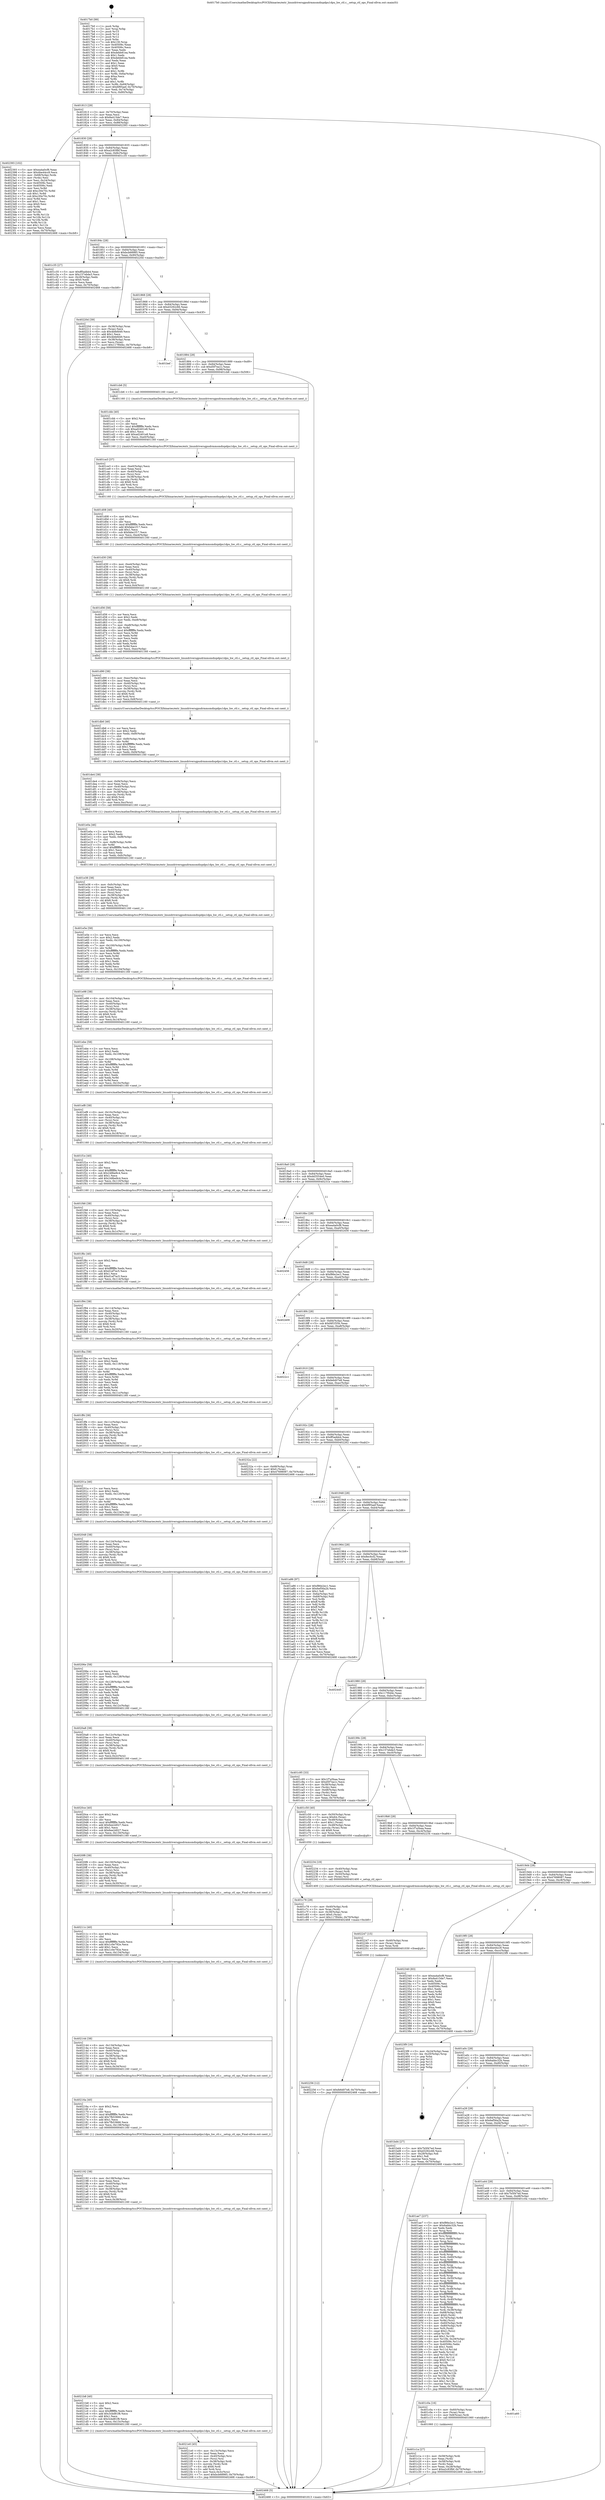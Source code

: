 digraph "0x4017b0" {
  label = "0x4017b0 (/mnt/c/Users/mathe/Desktop/tcc/POCII/binaries/extr_linuxdriversgpudrmmsmdispdpu1dpu_hw_ctl.c__setup_ctl_ops_Final-ollvm.out::main(0))"
  labelloc = "t"
  node[shape=record]

  Entry [label="",width=0.3,height=0.3,shape=circle,fillcolor=black,style=filled]
  "0x401813" [label="{
     0x401813 [29]\l
     | [instrs]\l
     &nbsp;&nbsp;0x401813 \<+3\>: mov -0x70(%rbp),%eax\l
     &nbsp;&nbsp;0x401816 \<+2\>: mov %eax,%ecx\l
     &nbsp;&nbsp;0x401818 \<+6\>: sub $0x8a415de7,%ecx\l
     &nbsp;&nbsp;0x40181e \<+6\>: mov %eax,-0x84(%rbp)\l
     &nbsp;&nbsp;0x401824 \<+6\>: mov %ecx,-0x88(%rbp)\l
     &nbsp;&nbsp;0x40182a \<+6\>: je 0000000000402393 \<main+0xbe3\>\l
  }"]
  "0x402393" [label="{
     0x402393 [102]\l
     | [instrs]\l
     &nbsp;&nbsp;0x402393 \<+5\>: mov $0xea4a0cf8,%eax\l
     &nbsp;&nbsp;0x402398 \<+5\>: mov $0x4be44cc9,%ecx\l
     &nbsp;&nbsp;0x40239d \<+4\>: mov -0x68(%rbp),%rdx\l
     &nbsp;&nbsp;0x4023a1 \<+2\>: mov (%rdx),%esi\l
     &nbsp;&nbsp;0x4023a3 \<+3\>: mov %esi,-0x24(%rbp)\l
     &nbsp;&nbsp;0x4023a6 \<+7\>: mov 0x40509c,%esi\l
     &nbsp;&nbsp;0x4023ad \<+7\>: mov 0x40506c,%edi\l
     &nbsp;&nbsp;0x4023b4 \<+3\>: mov %esi,%r8d\l
     &nbsp;&nbsp;0x4023b7 \<+7\>: add $0xc30e70c,%r8d\l
     &nbsp;&nbsp;0x4023be \<+4\>: sub $0x1,%r8d\l
     &nbsp;&nbsp;0x4023c2 \<+7\>: sub $0xc30e70c,%r8d\l
     &nbsp;&nbsp;0x4023c9 \<+4\>: imul %r8d,%esi\l
     &nbsp;&nbsp;0x4023cd \<+3\>: and $0x1,%esi\l
     &nbsp;&nbsp;0x4023d0 \<+3\>: cmp $0x0,%esi\l
     &nbsp;&nbsp;0x4023d3 \<+4\>: sete %r9b\l
     &nbsp;&nbsp;0x4023d7 \<+3\>: cmp $0xa,%edi\l
     &nbsp;&nbsp;0x4023da \<+4\>: setl %r10b\l
     &nbsp;&nbsp;0x4023de \<+3\>: mov %r9b,%r11b\l
     &nbsp;&nbsp;0x4023e1 \<+3\>: and %r10b,%r11b\l
     &nbsp;&nbsp;0x4023e4 \<+3\>: xor %r10b,%r9b\l
     &nbsp;&nbsp;0x4023e7 \<+3\>: or %r9b,%r11b\l
     &nbsp;&nbsp;0x4023ea \<+4\>: test $0x1,%r11b\l
     &nbsp;&nbsp;0x4023ee \<+3\>: cmovne %ecx,%eax\l
     &nbsp;&nbsp;0x4023f1 \<+3\>: mov %eax,-0x70(%rbp)\l
     &nbsp;&nbsp;0x4023f4 \<+5\>: jmp 0000000000402468 \<main+0xcb8\>\l
  }"]
  "0x401830" [label="{
     0x401830 [28]\l
     | [instrs]\l
     &nbsp;&nbsp;0x401830 \<+5\>: jmp 0000000000401835 \<main+0x85\>\l
     &nbsp;&nbsp;0x401835 \<+6\>: mov -0x84(%rbp),%eax\l
     &nbsp;&nbsp;0x40183b \<+5\>: sub $0xa2c83fbf,%eax\l
     &nbsp;&nbsp;0x401840 \<+6\>: mov %eax,-0x8c(%rbp)\l
     &nbsp;&nbsp;0x401846 \<+6\>: je 0000000000401c35 \<main+0x485\>\l
  }"]
  Exit [label="",width=0.3,height=0.3,shape=circle,fillcolor=black,style=filled,peripheries=2]
  "0x401c35" [label="{
     0x401c35 [27]\l
     | [instrs]\l
     &nbsp;&nbsp;0x401c35 \<+5\>: mov $0xff5adbb4,%eax\l
     &nbsp;&nbsp;0x401c3a \<+5\>: mov $0x157ebde3,%ecx\l
     &nbsp;&nbsp;0x401c3f \<+3\>: mov -0x28(%rbp),%edx\l
     &nbsp;&nbsp;0x401c42 \<+3\>: cmp $0x0,%edx\l
     &nbsp;&nbsp;0x401c45 \<+3\>: cmove %ecx,%eax\l
     &nbsp;&nbsp;0x401c48 \<+3\>: mov %eax,-0x70(%rbp)\l
     &nbsp;&nbsp;0x401c4b \<+5\>: jmp 0000000000402468 \<main+0xcb8\>\l
  }"]
  "0x40184c" [label="{
     0x40184c [28]\l
     | [instrs]\l
     &nbsp;&nbsp;0x40184c \<+5\>: jmp 0000000000401851 \<main+0xa1\>\l
     &nbsp;&nbsp;0x401851 \<+6\>: mov -0x84(%rbp),%eax\l
     &nbsp;&nbsp;0x401857 \<+5\>: sub $0xbcb68985,%eax\l
     &nbsp;&nbsp;0x40185c \<+6\>: mov %eax,-0x90(%rbp)\l
     &nbsp;&nbsp;0x401862 \<+6\>: je 000000000040220d \<main+0xa5d\>\l
  }"]
  "0x402256" [label="{
     0x402256 [12]\l
     | [instrs]\l
     &nbsp;&nbsp;0x402256 \<+7\>: movl $0xfe6d07e8,-0x70(%rbp)\l
     &nbsp;&nbsp;0x40225d \<+5\>: jmp 0000000000402468 \<main+0xcb8\>\l
  }"]
  "0x40220d" [label="{
     0x40220d [39]\l
     | [instrs]\l
     &nbsp;&nbsp;0x40220d \<+4\>: mov -0x38(%rbp),%rax\l
     &nbsp;&nbsp;0x402211 \<+2\>: mov (%rax),%ecx\l
     &nbsp;&nbsp;0x402213 \<+6\>: sub $0x4bfefd49,%ecx\l
     &nbsp;&nbsp;0x402219 \<+3\>: add $0x1,%ecx\l
     &nbsp;&nbsp;0x40221c \<+6\>: add $0x4bfefd49,%ecx\l
     &nbsp;&nbsp;0x402222 \<+4\>: mov -0x38(%rbp),%rax\l
     &nbsp;&nbsp;0x402226 \<+2\>: mov %ecx,(%rax)\l
     &nbsp;&nbsp;0x402228 \<+7\>: movl $0x117f0d4c,-0x70(%rbp)\l
     &nbsp;&nbsp;0x40222f \<+5\>: jmp 0000000000402468 \<main+0xcb8\>\l
  }"]
  "0x401868" [label="{
     0x401868 [28]\l
     | [instrs]\l
     &nbsp;&nbsp;0x401868 \<+5\>: jmp 000000000040186d \<main+0xbd\>\l
     &nbsp;&nbsp;0x40186d \<+6\>: mov -0x84(%rbp),%eax\l
     &nbsp;&nbsp;0x401873 \<+5\>: sub $0xd3292c66,%eax\l
     &nbsp;&nbsp;0x401878 \<+6\>: mov %eax,-0x94(%rbp)\l
     &nbsp;&nbsp;0x40187e \<+6\>: je 0000000000401bef \<main+0x43f\>\l
  }"]
  "0x402247" [label="{
     0x402247 [15]\l
     | [instrs]\l
     &nbsp;&nbsp;0x402247 \<+4\>: mov -0x40(%rbp),%rax\l
     &nbsp;&nbsp;0x40224b \<+3\>: mov (%rax),%rax\l
     &nbsp;&nbsp;0x40224e \<+3\>: mov %rax,%rdi\l
     &nbsp;&nbsp;0x402251 \<+5\>: call 0000000000401030 \<free@plt\>\l
     | [calls]\l
     &nbsp;&nbsp;0x401030 \{1\} (unknown)\l
  }"]
  "0x401bef" [label="{
     0x401bef\l
  }", style=dashed]
  "0x401884" [label="{
     0x401884 [28]\l
     | [instrs]\l
     &nbsp;&nbsp;0x401884 \<+5\>: jmp 0000000000401889 \<main+0xd9\>\l
     &nbsp;&nbsp;0x401889 \<+6\>: mov -0x84(%rbp),%eax\l
     &nbsp;&nbsp;0x40188f \<+5\>: sub $0xd5f7ea1c,%eax\l
     &nbsp;&nbsp;0x401894 \<+6\>: mov %eax,-0x98(%rbp)\l
     &nbsp;&nbsp;0x40189a \<+6\>: je 0000000000401cb6 \<main+0x506\>\l
  }"]
  "0x4021e0" [label="{
     0x4021e0 [45]\l
     | [instrs]\l
     &nbsp;&nbsp;0x4021e0 \<+6\>: mov -0x13c(%rbp),%ecx\l
     &nbsp;&nbsp;0x4021e6 \<+3\>: imul %eax,%ecx\l
     &nbsp;&nbsp;0x4021e9 \<+4\>: mov -0x40(%rbp),%rsi\l
     &nbsp;&nbsp;0x4021ed \<+3\>: mov (%rsi),%rsi\l
     &nbsp;&nbsp;0x4021f0 \<+4\>: mov -0x38(%rbp),%rdi\l
     &nbsp;&nbsp;0x4021f4 \<+3\>: movslq (%rdi),%rdi\l
     &nbsp;&nbsp;0x4021f7 \<+4\>: shl $0x6,%rdi\l
     &nbsp;&nbsp;0x4021fb \<+3\>: add %rdi,%rsi\l
     &nbsp;&nbsp;0x4021fe \<+3\>: mov %ecx,0x3c(%rsi)\l
     &nbsp;&nbsp;0x402201 \<+7\>: movl $0xbcb68985,-0x70(%rbp)\l
     &nbsp;&nbsp;0x402208 \<+5\>: jmp 0000000000402468 \<main+0xcb8\>\l
  }"]
  "0x401cb6" [label="{
     0x401cb6 [5]\l
     | [instrs]\l
     &nbsp;&nbsp;0x401cb6 \<+5\>: call 0000000000401160 \<next_i\>\l
     | [calls]\l
     &nbsp;&nbsp;0x401160 \{1\} (/mnt/c/Users/mathe/Desktop/tcc/POCII/binaries/extr_linuxdriversgpudrmmsmdispdpu1dpu_hw_ctl.c__setup_ctl_ops_Final-ollvm.out::next_i)\l
  }"]
  "0x4018a0" [label="{
     0x4018a0 [28]\l
     | [instrs]\l
     &nbsp;&nbsp;0x4018a0 \<+5\>: jmp 00000000004018a5 \<main+0xf5\>\l
     &nbsp;&nbsp;0x4018a5 \<+6\>: mov -0x84(%rbp),%eax\l
     &nbsp;&nbsp;0x4018ab \<+5\>: sub $0xdd3554e0,%eax\l
     &nbsp;&nbsp;0x4018b0 \<+6\>: mov %eax,-0x9c(%rbp)\l
     &nbsp;&nbsp;0x4018b6 \<+6\>: je 000000000040231e \<main+0xb6e\>\l
  }"]
  "0x4021b8" [label="{
     0x4021b8 [40]\l
     | [instrs]\l
     &nbsp;&nbsp;0x4021b8 \<+5\>: mov $0x2,%ecx\l
     &nbsp;&nbsp;0x4021bd \<+1\>: cltd\l
     &nbsp;&nbsp;0x4021be \<+2\>: idiv %ecx\l
     &nbsp;&nbsp;0x4021c0 \<+6\>: imul $0xfffffffe,%edx,%ecx\l
     &nbsp;&nbsp;0x4021c6 \<+6\>: add $0x3cbd81f8,%ecx\l
     &nbsp;&nbsp;0x4021cc \<+3\>: add $0x1,%ecx\l
     &nbsp;&nbsp;0x4021cf \<+6\>: sub $0x3cbd81f8,%ecx\l
     &nbsp;&nbsp;0x4021d5 \<+6\>: mov %ecx,-0x13c(%rbp)\l
     &nbsp;&nbsp;0x4021db \<+5\>: call 0000000000401160 \<next_i\>\l
     | [calls]\l
     &nbsp;&nbsp;0x401160 \{1\} (/mnt/c/Users/mathe/Desktop/tcc/POCII/binaries/extr_linuxdriversgpudrmmsmdispdpu1dpu_hw_ctl.c__setup_ctl_ops_Final-ollvm.out::next_i)\l
  }"]
  "0x40231e" [label="{
     0x40231e\l
  }", style=dashed]
  "0x4018bc" [label="{
     0x4018bc [28]\l
     | [instrs]\l
     &nbsp;&nbsp;0x4018bc \<+5\>: jmp 00000000004018c1 \<main+0x111\>\l
     &nbsp;&nbsp;0x4018c1 \<+6\>: mov -0x84(%rbp),%eax\l
     &nbsp;&nbsp;0x4018c7 \<+5\>: sub $0xea4a0cf8,%eax\l
     &nbsp;&nbsp;0x4018cc \<+6\>: mov %eax,-0xa0(%rbp)\l
     &nbsp;&nbsp;0x4018d2 \<+6\>: je 0000000000402456 \<main+0xca6\>\l
  }"]
  "0x402192" [label="{
     0x402192 [38]\l
     | [instrs]\l
     &nbsp;&nbsp;0x402192 \<+6\>: mov -0x138(%rbp),%ecx\l
     &nbsp;&nbsp;0x402198 \<+3\>: imul %eax,%ecx\l
     &nbsp;&nbsp;0x40219b \<+4\>: mov -0x40(%rbp),%rsi\l
     &nbsp;&nbsp;0x40219f \<+3\>: mov (%rsi),%rsi\l
     &nbsp;&nbsp;0x4021a2 \<+4\>: mov -0x38(%rbp),%rdi\l
     &nbsp;&nbsp;0x4021a6 \<+3\>: movslq (%rdi),%rdi\l
     &nbsp;&nbsp;0x4021a9 \<+4\>: shl $0x6,%rdi\l
     &nbsp;&nbsp;0x4021ad \<+3\>: add %rdi,%rsi\l
     &nbsp;&nbsp;0x4021b0 \<+3\>: mov %ecx,0x38(%rsi)\l
     &nbsp;&nbsp;0x4021b3 \<+5\>: call 0000000000401160 \<next_i\>\l
     | [calls]\l
     &nbsp;&nbsp;0x401160 \{1\} (/mnt/c/Users/mathe/Desktop/tcc/POCII/binaries/extr_linuxdriversgpudrmmsmdispdpu1dpu_hw_ctl.c__setup_ctl_ops_Final-ollvm.out::next_i)\l
  }"]
  "0x402456" [label="{
     0x402456\l
  }", style=dashed]
  "0x4018d8" [label="{
     0x4018d8 [28]\l
     | [instrs]\l
     &nbsp;&nbsp;0x4018d8 \<+5\>: jmp 00000000004018dd \<main+0x12d\>\l
     &nbsp;&nbsp;0x4018dd \<+6\>: mov -0x84(%rbp),%eax\l
     &nbsp;&nbsp;0x4018e3 \<+5\>: sub $0xf86e2ec1,%eax\l
     &nbsp;&nbsp;0x4018e8 \<+6\>: mov %eax,-0xa4(%rbp)\l
     &nbsp;&nbsp;0x4018ee \<+6\>: je 0000000000402409 \<main+0xc59\>\l
  }"]
  "0x40216a" [label="{
     0x40216a [40]\l
     | [instrs]\l
     &nbsp;&nbsp;0x40216a \<+5\>: mov $0x2,%ecx\l
     &nbsp;&nbsp;0x40216f \<+1\>: cltd\l
     &nbsp;&nbsp;0x402170 \<+2\>: idiv %ecx\l
     &nbsp;&nbsp;0x402172 \<+6\>: imul $0xfffffffe,%edx,%ecx\l
     &nbsp;&nbsp;0x402178 \<+6\>: add $0x7fb53666,%ecx\l
     &nbsp;&nbsp;0x40217e \<+3\>: add $0x1,%ecx\l
     &nbsp;&nbsp;0x402181 \<+6\>: sub $0x7fb53666,%ecx\l
     &nbsp;&nbsp;0x402187 \<+6\>: mov %ecx,-0x138(%rbp)\l
     &nbsp;&nbsp;0x40218d \<+5\>: call 0000000000401160 \<next_i\>\l
     | [calls]\l
     &nbsp;&nbsp;0x401160 \{1\} (/mnt/c/Users/mathe/Desktop/tcc/POCII/binaries/extr_linuxdriversgpudrmmsmdispdpu1dpu_hw_ctl.c__setup_ctl_ops_Final-ollvm.out::next_i)\l
  }"]
  "0x402409" [label="{
     0x402409\l
  }", style=dashed]
  "0x4018f4" [label="{
     0x4018f4 [28]\l
     | [instrs]\l
     &nbsp;&nbsp;0x4018f4 \<+5\>: jmp 00000000004018f9 \<main+0x149\>\l
     &nbsp;&nbsp;0x4018f9 \<+6\>: mov -0x84(%rbp),%eax\l
     &nbsp;&nbsp;0x4018ff \<+5\>: sub $0xfdf1f35b,%eax\l
     &nbsp;&nbsp;0x401904 \<+6\>: mov %eax,-0xa8(%rbp)\l
     &nbsp;&nbsp;0x40190a \<+6\>: je 00000000004022c1 \<main+0xb11\>\l
  }"]
  "0x402144" [label="{
     0x402144 [38]\l
     | [instrs]\l
     &nbsp;&nbsp;0x402144 \<+6\>: mov -0x134(%rbp),%ecx\l
     &nbsp;&nbsp;0x40214a \<+3\>: imul %eax,%ecx\l
     &nbsp;&nbsp;0x40214d \<+4\>: mov -0x40(%rbp),%rsi\l
     &nbsp;&nbsp;0x402151 \<+3\>: mov (%rsi),%rsi\l
     &nbsp;&nbsp;0x402154 \<+4\>: mov -0x38(%rbp),%rdi\l
     &nbsp;&nbsp;0x402158 \<+3\>: movslq (%rdi),%rdi\l
     &nbsp;&nbsp;0x40215b \<+4\>: shl $0x6,%rdi\l
     &nbsp;&nbsp;0x40215f \<+3\>: add %rdi,%rsi\l
     &nbsp;&nbsp;0x402162 \<+3\>: mov %ecx,0x34(%rsi)\l
     &nbsp;&nbsp;0x402165 \<+5\>: call 0000000000401160 \<next_i\>\l
     | [calls]\l
     &nbsp;&nbsp;0x401160 \{1\} (/mnt/c/Users/mathe/Desktop/tcc/POCII/binaries/extr_linuxdriversgpudrmmsmdispdpu1dpu_hw_ctl.c__setup_ctl_ops_Final-ollvm.out::next_i)\l
  }"]
  "0x4022c1" [label="{
     0x4022c1\l
  }", style=dashed]
  "0x401910" [label="{
     0x401910 [28]\l
     | [instrs]\l
     &nbsp;&nbsp;0x401910 \<+5\>: jmp 0000000000401915 \<main+0x165\>\l
     &nbsp;&nbsp;0x401915 \<+6\>: mov -0x84(%rbp),%eax\l
     &nbsp;&nbsp;0x40191b \<+5\>: sub $0xfe6d07e8,%eax\l
     &nbsp;&nbsp;0x401920 \<+6\>: mov %eax,-0xac(%rbp)\l
     &nbsp;&nbsp;0x401926 \<+6\>: je 000000000040232a \<main+0xb7a\>\l
  }"]
  "0x40211c" [label="{
     0x40211c [40]\l
     | [instrs]\l
     &nbsp;&nbsp;0x40211c \<+5\>: mov $0x2,%ecx\l
     &nbsp;&nbsp;0x402121 \<+1\>: cltd\l
     &nbsp;&nbsp;0x402122 \<+2\>: idiv %ecx\l
     &nbsp;&nbsp;0x402124 \<+6\>: imul $0xfffffffe,%edx,%ecx\l
     &nbsp;&nbsp;0x40212a \<+6\>: add $0x1c0e792e,%ecx\l
     &nbsp;&nbsp;0x402130 \<+3\>: add $0x1,%ecx\l
     &nbsp;&nbsp;0x402133 \<+6\>: sub $0x1c0e792e,%ecx\l
     &nbsp;&nbsp;0x402139 \<+6\>: mov %ecx,-0x134(%rbp)\l
     &nbsp;&nbsp;0x40213f \<+5\>: call 0000000000401160 \<next_i\>\l
     | [calls]\l
     &nbsp;&nbsp;0x401160 \{1\} (/mnt/c/Users/mathe/Desktop/tcc/POCII/binaries/extr_linuxdriversgpudrmmsmdispdpu1dpu_hw_ctl.c__setup_ctl_ops_Final-ollvm.out::next_i)\l
  }"]
  "0x40232a" [label="{
     0x40232a [22]\l
     | [instrs]\l
     &nbsp;&nbsp;0x40232a \<+4\>: mov -0x68(%rbp),%rax\l
     &nbsp;&nbsp;0x40232e \<+6\>: movl $0x0,(%rax)\l
     &nbsp;&nbsp;0x402334 \<+7\>: movl $0x47698087,-0x70(%rbp)\l
     &nbsp;&nbsp;0x40233b \<+5\>: jmp 0000000000402468 \<main+0xcb8\>\l
  }"]
  "0x40192c" [label="{
     0x40192c [28]\l
     | [instrs]\l
     &nbsp;&nbsp;0x40192c \<+5\>: jmp 0000000000401931 \<main+0x181\>\l
     &nbsp;&nbsp;0x401931 \<+6\>: mov -0x84(%rbp),%eax\l
     &nbsp;&nbsp;0x401937 \<+5\>: sub $0xff5adbb4,%eax\l
     &nbsp;&nbsp;0x40193c \<+6\>: mov %eax,-0xb0(%rbp)\l
     &nbsp;&nbsp;0x401942 \<+6\>: je 0000000000402262 \<main+0xab2\>\l
  }"]
  "0x4020f6" [label="{
     0x4020f6 [38]\l
     | [instrs]\l
     &nbsp;&nbsp;0x4020f6 \<+6\>: mov -0x130(%rbp),%ecx\l
     &nbsp;&nbsp;0x4020fc \<+3\>: imul %eax,%ecx\l
     &nbsp;&nbsp;0x4020ff \<+4\>: mov -0x40(%rbp),%rsi\l
     &nbsp;&nbsp;0x402103 \<+3\>: mov (%rsi),%rsi\l
     &nbsp;&nbsp;0x402106 \<+4\>: mov -0x38(%rbp),%rdi\l
     &nbsp;&nbsp;0x40210a \<+3\>: movslq (%rdi),%rdi\l
     &nbsp;&nbsp;0x40210d \<+4\>: shl $0x6,%rdi\l
     &nbsp;&nbsp;0x402111 \<+3\>: add %rdi,%rsi\l
     &nbsp;&nbsp;0x402114 \<+3\>: mov %ecx,0x30(%rsi)\l
     &nbsp;&nbsp;0x402117 \<+5\>: call 0000000000401160 \<next_i\>\l
     | [calls]\l
     &nbsp;&nbsp;0x401160 \{1\} (/mnt/c/Users/mathe/Desktop/tcc/POCII/binaries/extr_linuxdriversgpudrmmsmdispdpu1dpu_hw_ctl.c__setup_ctl_ops_Final-ollvm.out::next_i)\l
  }"]
  "0x402262" [label="{
     0x402262\l
  }", style=dashed]
  "0x401948" [label="{
     0x401948 [28]\l
     | [instrs]\l
     &nbsp;&nbsp;0x401948 \<+5\>: jmp 000000000040194d \<main+0x19d\>\l
     &nbsp;&nbsp;0x40194d \<+6\>: mov -0x84(%rbp),%eax\l
     &nbsp;&nbsp;0x401953 \<+5\>: sub $0x6f95aef,%eax\l
     &nbsp;&nbsp;0x401958 \<+6\>: mov %eax,-0xb4(%rbp)\l
     &nbsp;&nbsp;0x40195e \<+6\>: je 0000000000401a86 \<main+0x2d6\>\l
  }"]
  "0x4020ce" [label="{
     0x4020ce [40]\l
     | [instrs]\l
     &nbsp;&nbsp;0x4020ce \<+5\>: mov $0x2,%ecx\l
     &nbsp;&nbsp;0x4020d3 \<+1\>: cltd\l
     &nbsp;&nbsp;0x4020d4 \<+2\>: idiv %ecx\l
     &nbsp;&nbsp;0x4020d6 \<+6\>: imul $0xfffffffe,%edx,%ecx\l
     &nbsp;&nbsp;0x4020dc \<+6\>: add $0x6ee2d027,%ecx\l
     &nbsp;&nbsp;0x4020e2 \<+3\>: add $0x1,%ecx\l
     &nbsp;&nbsp;0x4020e5 \<+6\>: sub $0x6ee2d027,%ecx\l
     &nbsp;&nbsp;0x4020eb \<+6\>: mov %ecx,-0x130(%rbp)\l
     &nbsp;&nbsp;0x4020f1 \<+5\>: call 0000000000401160 \<next_i\>\l
     | [calls]\l
     &nbsp;&nbsp;0x401160 \{1\} (/mnt/c/Users/mathe/Desktop/tcc/POCII/binaries/extr_linuxdriversgpudrmmsmdispdpu1dpu_hw_ctl.c__setup_ctl_ops_Final-ollvm.out::next_i)\l
  }"]
  "0x401a86" [label="{
     0x401a86 [97]\l
     | [instrs]\l
     &nbsp;&nbsp;0x401a86 \<+5\>: mov $0xf86e2ec1,%eax\l
     &nbsp;&nbsp;0x401a8b \<+5\>: mov $0x6ef56a2b,%ecx\l
     &nbsp;&nbsp;0x401a90 \<+2\>: mov $0x1,%dl\l
     &nbsp;&nbsp;0x401a92 \<+4\>: mov -0x6a(%rbp),%sil\l
     &nbsp;&nbsp;0x401a96 \<+4\>: mov -0x69(%rbp),%dil\l
     &nbsp;&nbsp;0x401a9a \<+3\>: mov %sil,%r8b\l
     &nbsp;&nbsp;0x401a9d \<+4\>: xor $0xff,%r8b\l
     &nbsp;&nbsp;0x401aa1 \<+3\>: mov %dil,%r9b\l
     &nbsp;&nbsp;0x401aa4 \<+4\>: xor $0xff,%r9b\l
     &nbsp;&nbsp;0x401aa8 \<+3\>: xor $0x1,%dl\l
     &nbsp;&nbsp;0x401aab \<+3\>: mov %r8b,%r10b\l
     &nbsp;&nbsp;0x401aae \<+4\>: and $0xff,%r10b\l
     &nbsp;&nbsp;0x401ab2 \<+3\>: and %dl,%sil\l
     &nbsp;&nbsp;0x401ab5 \<+3\>: mov %r9b,%r11b\l
     &nbsp;&nbsp;0x401ab8 \<+4\>: and $0xff,%r11b\l
     &nbsp;&nbsp;0x401abc \<+3\>: and %dl,%dil\l
     &nbsp;&nbsp;0x401abf \<+3\>: or %sil,%r10b\l
     &nbsp;&nbsp;0x401ac2 \<+3\>: or %dil,%r11b\l
     &nbsp;&nbsp;0x401ac5 \<+3\>: xor %r11b,%r10b\l
     &nbsp;&nbsp;0x401ac8 \<+3\>: or %r9b,%r8b\l
     &nbsp;&nbsp;0x401acb \<+4\>: xor $0xff,%r8b\l
     &nbsp;&nbsp;0x401acf \<+3\>: or $0x1,%dl\l
     &nbsp;&nbsp;0x401ad2 \<+3\>: and %dl,%r8b\l
     &nbsp;&nbsp;0x401ad5 \<+3\>: or %r8b,%r10b\l
     &nbsp;&nbsp;0x401ad8 \<+4\>: test $0x1,%r10b\l
     &nbsp;&nbsp;0x401adc \<+3\>: cmovne %ecx,%eax\l
     &nbsp;&nbsp;0x401adf \<+3\>: mov %eax,-0x70(%rbp)\l
     &nbsp;&nbsp;0x401ae2 \<+5\>: jmp 0000000000402468 \<main+0xcb8\>\l
  }"]
  "0x401964" [label="{
     0x401964 [28]\l
     | [instrs]\l
     &nbsp;&nbsp;0x401964 \<+5\>: jmp 0000000000401969 \<main+0x1b9\>\l
     &nbsp;&nbsp;0x401969 \<+6\>: mov -0x84(%rbp),%eax\l
     &nbsp;&nbsp;0x40196f \<+5\>: sub $0x8ec6cf2,%eax\l
     &nbsp;&nbsp;0x401974 \<+6\>: mov %eax,-0xb8(%rbp)\l
     &nbsp;&nbsp;0x40197a \<+6\>: je 0000000000402445 \<main+0xc95\>\l
  }"]
  "0x402468" [label="{
     0x402468 [5]\l
     | [instrs]\l
     &nbsp;&nbsp;0x402468 \<+5\>: jmp 0000000000401813 \<main+0x63\>\l
  }"]
  "0x4017b0" [label="{
     0x4017b0 [99]\l
     | [instrs]\l
     &nbsp;&nbsp;0x4017b0 \<+1\>: push %rbp\l
     &nbsp;&nbsp;0x4017b1 \<+3\>: mov %rsp,%rbp\l
     &nbsp;&nbsp;0x4017b4 \<+2\>: push %r15\l
     &nbsp;&nbsp;0x4017b6 \<+2\>: push %r14\l
     &nbsp;&nbsp;0x4017b8 \<+2\>: push %r12\l
     &nbsp;&nbsp;0x4017ba \<+1\>: push %rbx\l
     &nbsp;&nbsp;0x4017bb \<+7\>: sub $0x130,%rsp\l
     &nbsp;&nbsp;0x4017c2 \<+7\>: mov 0x40509c,%eax\l
     &nbsp;&nbsp;0x4017c9 \<+7\>: mov 0x40506c,%ecx\l
     &nbsp;&nbsp;0x4017d0 \<+2\>: mov %eax,%edx\l
     &nbsp;&nbsp;0x4017d2 \<+6\>: add $0xdebb81ea,%edx\l
     &nbsp;&nbsp;0x4017d8 \<+3\>: sub $0x1,%edx\l
     &nbsp;&nbsp;0x4017db \<+6\>: sub $0xdebb81ea,%edx\l
     &nbsp;&nbsp;0x4017e1 \<+3\>: imul %edx,%eax\l
     &nbsp;&nbsp;0x4017e4 \<+3\>: and $0x1,%eax\l
     &nbsp;&nbsp;0x4017e7 \<+3\>: cmp $0x0,%eax\l
     &nbsp;&nbsp;0x4017ea \<+4\>: sete %r8b\l
     &nbsp;&nbsp;0x4017ee \<+4\>: and $0x1,%r8b\l
     &nbsp;&nbsp;0x4017f2 \<+4\>: mov %r8b,-0x6a(%rbp)\l
     &nbsp;&nbsp;0x4017f6 \<+3\>: cmp $0xa,%ecx\l
     &nbsp;&nbsp;0x4017f9 \<+4\>: setl %r8b\l
     &nbsp;&nbsp;0x4017fd \<+4\>: and $0x1,%r8b\l
     &nbsp;&nbsp;0x401801 \<+4\>: mov %r8b,-0x69(%rbp)\l
     &nbsp;&nbsp;0x401805 \<+7\>: movl $0x6f95aef,-0x70(%rbp)\l
     &nbsp;&nbsp;0x40180c \<+3\>: mov %edi,-0x74(%rbp)\l
     &nbsp;&nbsp;0x40180f \<+4\>: mov %rsi,-0x80(%rbp)\l
  }"]
  "0x4020a8" [label="{
     0x4020a8 [38]\l
     | [instrs]\l
     &nbsp;&nbsp;0x4020a8 \<+6\>: mov -0x12c(%rbp),%ecx\l
     &nbsp;&nbsp;0x4020ae \<+3\>: imul %eax,%ecx\l
     &nbsp;&nbsp;0x4020b1 \<+4\>: mov -0x40(%rbp),%rsi\l
     &nbsp;&nbsp;0x4020b5 \<+3\>: mov (%rsi),%rsi\l
     &nbsp;&nbsp;0x4020b8 \<+4\>: mov -0x38(%rbp),%rdi\l
     &nbsp;&nbsp;0x4020bc \<+3\>: movslq (%rdi),%rdi\l
     &nbsp;&nbsp;0x4020bf \<+4\>: shl $0x6,%rdi\l
     &nbsp;&nbsp;0x4020c3 \<+3\>: add %rdi,%rsi\l
     &nbsp;&nbsp;0x4020c6 \<+3\>: mov %ecx,0x2c(%rsi)\l
     &nbsp;&nbsp;0x4020c9 \<+5\>: call 0000000000401160 \<next_i\>\l
     | [calls]\l
     &nbsp;&nbsp;0x401160 \{1\} (/mnt/c/Users/mathe/Desktop/tcc/POCII/binaries/extr_linuxdriversgpudrmmsmdispdpu1dpu_hw_ctl.c__setup_ctl_ops_Final-ollvm.out::next_i)\l
  }"]
  "0x402445" [label="{
     0x402445\l
  }", style=dashed]
  "0x401980" [label="{
     0x401980 [28]\l
     | [instrs]\l
     &nbsp;&nbsp;0x401980 \<+5\>: jmp 0000000000401985 \<main+0x1d5\>\l
     &nbsp;&nbsp;0x401985 \<+6\>: mov -0x84(%rbp),%eax\l
     &nbsp;&nbsp;0x40198b \<+5\>: sub $0x117f0d4c,%eax\l
     &nbsp;&nbsp;0x401990 \<+6\>: mov %eax,-0xbc(%rbp)\l
     &nbsp;&nbsp;0x401996 \<+6\>: je 0000000000401c95 \<main+0x4e5\>\l
  }"]
  "0x40206e" [label="{
     0x40206e [58]\l
     | [instrs]\l
     &nbsp;&nbsp;0x40206e \<+2\>: xor %ecx,%ecx\l
     &nbsp;&nbsp;0x402070 \<+5\>: mov $0x2,%edx\l
     &nbsp;&nbsp;0x402075 \<+6\>: mov %edx,-0x128(%rbp)\l
     &nbsp;&nbsp;0x40207b \<+1\>: cltd\l
     &nbsp;&nbsp;0x40207c \<+7\>: mov -0x128(%rbp),%r8d\l
     &nbsp;&nbsp;0x402083 \<+3\>: idiv %r8d\l
     &nbsp;&nbsp;0x402086 \<+6\>: imul $0xfffffffe,%edx,%edx\l
     &nbsp;&nbsp;0x40208c \<+3\>: mov %ecx,%r9d\l
     &nbsp;&nbsp;0x40208f \<+3\>: sub %edx,%r9d\l
     &nbsp;&nbsp;0x402092 \<+2\>: mov %ecx,%edx\l
     &nbsp;&nbsp;0x402094 \<+3\>: sub $0x1,%edx\l
     &nbsp;&nbsp;0x402097 \<+3\>: add %edx,%r9d\l
     &nbsp;&nbsp;0x40209a \<+3\>: sub %r9d,%ecx\l
     &nbsp;&nbsp;0x40209d \<+6\>: mov %ecx,-0x12c(%rbp)\l
     &nbsp;&nbsp;0x4020a3 \<+5\>: call 0000000000401160 \<next_i\>\l
     | [calls]\l
     &nbsp;&nbsp;0x401160 \{1\} (/mnt/c/Users/mathe/Desktop/tcc/POCII/binaries/extr_linuxdriversgpudrmmsmdispdpu1dpu_hw_ctl.c__setup_ctl_ops_Final-ollvm.out::next_i)\l
  }"]
  "0x401c95" [label="{
     0x401c95 [33]\l
     | [instrs]\l
     &nbsp;&nbsp;0x401c95 \<+5\>: mov $0x1f7a5baa,%eax\l
     &nbsp;&nbsp;0x401c9a \<+5\>: mov $0xd5f7ea1c,%ecx\l
     &nbsp;&nbsp;0x401c9f \<+4\>: mov -0x38(%rbp),%rdx\l
     &nbsp;&nbsp;0x401ca3 \<+2\>: mov (%rdx),%esi\l
     &nbsp;&nbsp;0x401ca5 \<+4\>: mov -0x48(%rbp),%rdx\l
     &nbsp;&nbsp;0x401ca9 \<+2\>: cmp (%rdx),%esi\l
     &nbsp;&nbsp;0x401cab \<+3\>: cmovl %ecx,%eax\l
     &nbsp;&nbsp;0x401cae \<+3\>: mov %eax,-0x70(%rbp)\l
     &nbsp;&nbsp;0x401cb1 \<+5\>: jmp 0000000000402468 \<main+0xcb8\>\l
  }"]
  "0x40199c" [label="{
     0x40199c [28]\l
     | [instrs]\l
     &nbsp;&nbsp;0x40199c \<+5\>: jmp 00000000004019a1 \<main+0x1f1\>\l
     &nbsp;&nbsp;0x4019a1 \<+6\>: mov -0x84(%rbp),%eax\l
     &nbsp;&nbsp;0x4019a7 \<+5\>: sub $0x157ebde3,%eax\l
     &nbsp;&nbsp;0x4019ac \<+6\>: mov %eax,-0xc0(%rbp)\l
     &nbsp;&nbsp;0x4019b2 \<+6\>: je 0000000000401c50 \<main+0x4a0\>\l
  }"]
  "0x402048" [label="{
     0x402048 [38]\l
     | [instrs]\l
     &nbsp;&nbsp;0x402048 \<+6\>: mov -0x124(%rbp),%ecx\l
     &nbsp;&nbsp;0x40204e \<+3\>: imul %eax,%ecx\l
     &nbsp;&nbsp;0x402051 \<+4\>: mov -0x40(%rbp),%rsi\l
     &nbsp;&nbsp;0x402055 \<+3\>: mov (%rsi),%rsi\l
     &nbsp;&nbsp;0x402058 \<+4\>: mov -0x38(%rbp),%rdi\l
     &nbsp;&nbsp;0x40205c \<+3\>: movslq (%rdi),%rdi\l
     &nbsp;&nbsp;0x40205f \<+4\>: shl $0x6,%rdi\l
     &nbsp;&nbsp;0x402063 \<+3\>: add %rdi,%rsi\l
     &nbsp;&nbsp;0x402066 \<+3\>: mov %ecx,0x28(%rsi)\l
     &nbsp;&nbsp;0x402069 \<+5\>: call 0000000000401160 \<next_i\>\l
     | [calls]\l
     &nbsp;&nbsp;0x401160 \{1\} (/mnt/c/Users/mathe/Desktop/tcc/POCII/binaries/extr_linuxdriversgpudrmmsmdispdpu1dpu_hw_ctl.c__setup_ctl_ops_Final-ollvm.out::next_i)\l
  }"]
  "0x401c50" [label="{
     0x401c50 [40]\l
     | [instrs]\l
     &nbsp;&nbsp;0x401c50 \<+4\>: mov -0x50(%rbp),%rax\l
     &nbsp;&nbsp;0x401c54 \<+7\>: movq $0x64,(%rax)\l
     &nbsp;&nbsp;0x401c5b \<+4\>: mov -0x48(%rbp),%rax\l
     &nbsp;&nbsp;0x401c5f \<+6\>: movl $0x1,(%rax)\l
     &nbsp;&nbsp;0x401c65 \<+4\>: mov -0x48(%rbp),%rax\l
     &nbsp;&nbsp;0x401c69 \<+3\>: movslq (%rax),%rax\l
     &nbsp;&nbsp;0x401c6c \<+4\>: shl $0x6,%rax\l
     &nbsp;&nbsp;0x401c70 \<+3\>: mov %rax,%rdi\l
     &nbsp;&nbsp;0x401c73 \<+5\>: call 0000000000401050 \<malloc@plt\>\l
     | [calls]\l
     &nbsp;&nbsp;0x401050 \{1\} (unknown)\l
  }"]
  "0x4019b8" [label="{
     0x4019b8 [28]\l
     | [instrs]\l
     &nbsp;&nbsp;0x4019b8 \<+5\>: jmp 00000000004019bd \<main+0x20d\>\l
     &nbsp;&nbsp;0x4019bd \<+6\>: mov -0x84(%rbp),%eax\l
     &nbsp;&nbsp;0x4019c3 \<+5\>: sub $0x1f7a5baa,%eax\l
     &nbsp;&nbsp;0x4019c8 \<+6\>: mov %eax,-0xc4(%rbp)\l
     &nbsp;&nbsp;0x4019ce \<+6\>: je 0000000000402234 \<main+0xa84\>\l
  }"]
  "0x40201a" [label="{
     0x40201a [46]\l
     | [instrs]\l
     &nbsp;&nbsp;0x40201a \<+2\>: xor %ecx,%ecx\l
     &nbsp;&nbsp;0x40201c \<+5\>: mov $0x2,%edx\l
     &nbsp;&nbsp;0x402021 \<+6\>: mov %edx,-0x120(%rbp)\l
     &nbsp;&nbsp;0x402027 \<+1\>: cltd\l
     &nbsp;&nbsp;0x402028 \<+7\>: mov -0x120(%rbp),%r8d\l
     &nbsp;&nbsp;0x40202f \<+3\>: idiv %r8d\l
     &nbsp;&nbsp;0x402032 \<+6\>: imul $0xfffffffe,%edx,%edx\l
     &nbsp;&nbsp;0x402038 \<+3\>: sub $0x1,%ecx\l
     &nbsp;&nbsp;0x40203b \<+2\>: sub %ecx,%edx\l
     &nbsp;&nbsp;0x40203d \<+6\>: mov %edx,-0x124(%rbp)\l
     &nbsp;&nbsp;0x402043 \<+5\>: call 0000000000401160 \<next_i\>\l
     | [calls]\l
     &nbsp;&nbsp;0x401160 \{1\} (/mnt/c/Users/mathe/Desktop/tcc/POCII/binaries/extr_linuxdriversgpudrmmsmdispdpu1dpu_hw_ctl.c__setup_ctl_ops_Final-ollvm.out::next_i)\l
  }"]
  "0x402234" [label="{
     0x402234 [19]\l
     | [instrs]\l
     &nbsp;&nbsp;0x402234 \<+4\>: mov -0x40(%rbp),%rax\l
     &nbsp;&nbsp;0x402238 \<+3\>: mov (%rax),%rdi\l
     &nbsp;&nbsp;0x40223b \<+4\>: mov -0x50(%rbp),%rax\l
     &nbsp;&nbsp;0x40223f \<+3\>: mov (%rax),%rsi\l
     &nbsp;&nbsp;0x402242 \<+5\>: call 0000000000401400 \<_setup_ctl_ops\>\l
     | [calls]\l
     &nbsp;&nbsp;0x401400 \{1\} (/mnt/c/Users/mathe/Desktop/tcc/POCII/binaries/extr_linuxdriversgpudrmmsmdispdpu1dpu_hw_ctl.c__setup_ctl_ops_Final-ollvm.out::_setup_ctl_ops)\l
  }"]
  "0x4019d4" [label="{
     0x4019d4 [28]\l
     | [instrs]\l
     &nbsp;&nbsp;0x4019d4 \<+5\>: jmp 00000000004019d9 \<main+0x229\>\l
     &nbsp;&nbsp;0x4019d9 \<+6\>: mov -0x84(%rbp),%eax\l
     &nbsp;&nbsp;0x4019df \<+5\>: sub $0x47698087,%eax\l
     &nbsp;&nbsp;0x4019e4 \<+6\>: mov %eax,-0xc8(%rbp)\l
     &nbsp;&nbsp;0x4019ea \<+6\>: je 0000000000402340 \<main+0xb90\>\l
  }"]
  "0x401ff4" [label="{
     0x401ff4 [38]\l
     | [instrs]\l
     &nbsp;&nbsp;0x401ff4 \<+6\>: mov -0x11c(%rbp),%ecx\l
     &nbsp;&nbsp;0x401ffa \<+3\>: imul %eax,%ecx\l
     &nbsp;&nbsp;0x401ffd \<+4\>: mov -0x40(%rbp),%rsi\l
     &nbsp;&nbsp;0x402001 \<+3\>: mov (%rsi),%rsi\l
     &nbsp;&nbsp;0x402004 \<+4\>: mov -0x38(%rbp),%rdi\l
     &nbsp;&nbsp;0x402008 \<+3\>: movslq (%rdi),%rdi\l
     &nbsp;&nbsp;0x40200b \<+4\>: shl $0x6,%rdi\l
     &nbsp;&nbsp;0x40200f \<+3\>: add %rdi,%rsi\l
     &nbsp;&nbsp;0x402012 \<+3\>: mov %ecx,0x24(%rsi)\l
     &nbsp;&nbsp;0x402015 \<+5\>: call 0000000000401160 \<next_i\>\l
     | [calls]\l
     &nbsp;&nbsp;0x401160 \{1\} (/mnt/c/Users/mathe/Desktop/tcc/POCII/binaries/extr_linuxdriversgpudrmmsmdispdpu1dpu_hw_ctl.c__setup_ctl_ops_Final-ollvm.out::next_i)\l
  }"]
  "0x402340" [label="{
     0x402340 [83]\l
     | [instrs]\l
     &nbsp;&nbsp;0x402340 \<+5\>: mov $0xea4a0cf8,%eax\l
     &nbsp;&nbsp;0x402345 \<+5\>: mov $0x8a415de7,%ecx\l
     &nbsp;&nbsp;0x40234a \<+2\>: xor %edx,%edx\l
     &nbsp;&nbsp;0x40234c \<+7\>: mov 0x40509c,%esi\l
     &nbsp;&nbsp;0x402353 \<+7\>: mov 0x40506c,%edi\l
     &nbsp;&nbsp;0x40235a \<+3\>: sub $0x1,%edx\l
     &nbsp;&nbsp;0x40235d \<+3\>: mov %esi,%r8d\l
     &nbsp;&nbsp;0x402360 \<+3\>: add %edx,%r8d\l
     &nbsp;&nbsp;0x402363 \<+4\>: imul %r8d,%esi\l
     &nbsp;&nbsp;0x402367 \<+3\>: and $0x1,%esi\l
     &nbsp;&nbsp;0x40236a \<+3\>: cmp $0x0,%esi\l
     &nbsp;&nbsp;0x40236d \<+4\>: sete %r9b\l
     &nbsp;&nbsp;0x402371 \<+3\>: cmp $0xa,%edi\l
     &nbsp;&nbsp;0x402374 \<+4\>: setl %r10b\l
     &nbsp;&nbsp;0x402378 \<+3\>: mov %r9b,%r11b\l
     &nbsp;&nbsp;0x40237b \<+3\>: and %r10b,%r11b\l
     &nbsp;&nbsp;0x40237e \<+3\>: xor %r10b,%r9b\l
     &nbsp;&nbsp;0x402381 \<+3\>: or %r9b,%r11b\l
     &nbsp;&nbsp;0x402384 \<+4\>: test $0x1,%r11b\l
     &nbsp;&nbsp;0x402388 \<+3\>: cmovne %ecx,%eax\l
     &nbsp;&nbsp;0x40238b \<+3\>: mov %eax,-0x70(%rbp)\l
     &nbsp;&nbsp;0x40238e \<+5\>: jmp 0000000000402468 \<main+0xcb8\>\l
  }"]
  "0x4019f0" [label="{
     0x4019f0 [28]\l
     | [instrs]\l
     &nbsp;&nbsp;0x4019f0 \<+5\>: jmp 00000000004019f5 \<main+0x245\>\l
     &nbsp;&nbsp;0x4019f5 \<+6\>: mov -0x84(%rbp),%eax\l
     &nbsp;&nbsp;0x4019fb \<+5\>: sub $0x4be44cc9,%eax\l
     &nbsp;&nbsp;0x401a00 \<+6\>: mov %eax,-0xcc(%rbp)\l
     &nbsp;&nbsp;0x401a06 \<+6\>: je 00000000004023f9 \<main+0xc49\>\l
  }"]
  "0x401fba" [label="{
     0x401fba [58]\l
     | [instrs]\l
     &nbsp;&nbsp;0x401fba \<+2\>: xor %ecx,%ecx\l
     &nbsp;&nbsp;0x401fbc \<+5\>: mov $0x2,%edx\l
     &nbsp;&nbsp;0x401fc1 \<+6\>: mov %edx,-0x118(%rbp)\l
     &nbsp;&nbsp;0x401fc7 \<+1\>: cltd\l
     &nbsp;&nbsp;0x401fc8 \<+7\>: mov -0x118(%rbp),%r8d\l
     &nbsp;&nbsp;0x401fcf \<+3\>: idiv %r8d\l
     &nbsp;&nbsp;0x401fd2 \<+6\>: imul $0xfffffffe,%edx,%edx\l
     &nbsp;&nbsp;0x401fd8 \<+3\>: mov %ecx,%r9d\l
     &nbsp;&nbsp;0x401fdb \<+3\>: sub %edx,%r9d\l
     &nbsp;&nbsp;0x401fde \<+2\>: mov %ecx,%edx\l
     &nbsp;&nbsp;0x401fe0 \<+3\>: sub $0x1,%edx\l
     &nbsp;&nbsp;0x401fe3 \<+3\>: add %edx,%r9d\l
     &nbsp;&nbsp;0x401fe6 \<+3\>: sub %r9d,%ecx\l
     &nbsp;&nbsp;0x401fe9 \<+6\>: mov %ecx,-0x11c(%rbp)\l
     &nbsp;&nbsp;0x401fef \<+5\>: call 0000000000401160 \<next_i\>\l
     | [calls]\l
     &nbsp;&nbsp;0x401160 \{1\} (/mnt/c/Users/mathe/Desktop/tcc/POCII/binaries/extr_linuxdriversgpudrmmsmdispdpu1dpu_hw_ctl.c__setup_ctl_ops_Final-ollvm.out::next_i)\l
  }"]
  "0x4023f9" [label="{
     0x4023f9 [16]\l
     | [instrs]\l
     &nbsp;&nbsp;0x4023f9 \<+3\>: mov -0x24(%rbp),%eax\l
     &nbsp;&nbsp;0x4023fc \<+4\>: lea -0x20(%rbp),%rsp\l
     &nbsp;&nbsp;0x402400 \<+1\>: pop %rbx\l
     &nbsp;&nbsp;0x402401 \<+2\>: pop %r12\l
     &nbsp;&nbsp;0x402403 \<+2\>: pop %r14\l
     &nbsp;&nbsp;0x402405 \<+2\>: pop %r15\l
     &nbsp;&nbsp;0x402407 \<+1\>: pop %rbp\l
     &nbsp;&nbsp;0x402408 \<+1\>: ret\l
  }"]
  "0x401a0c" [label="{
     0x401a0c [28]\l
     | [instrs]\l
     &nbsp;&nbsp;0x401a0c \<+5\>: jmp 0000000000401a11 \<main+0x261\>\l
     &nbsp;&nbsp;0x401a11 \<+6\>: mov -0x84(%rbp),%eax\l
     &nbsp;&nbsp;0x401a17 \<+5\>: sub $0x6abbc32b,%eax\l
     &nbsp;&nbsp;0x401a1c \<+6\>: mov %eax,-0xd0(%rbp)\l
     &nbsp;&nbsp;0x401a22 \<+6\>: je 0000000000401bd4 \<main+0x424\>\l
  }"]
  "0x401f94" [label="{
     0x401f94 [38]\l
     | [instrs]\l
     &nbsp;&nbsp;0x401f94 \<+6\>: mov -0x114(%rbp),%ecx\l
     &nbsp;&nbsp;0x401f9a \<+3\>: imul %eax,%ecx\l
     &nbsp;&nbsp;0x401f9d \<+4\>: mov -0x40(%rbp),%rsi\l
     &nbsp;&nbsp;0x401fa1 \<+3\>: mov (%rsi),%rsi\l
     &nbsp;&nbsp;0x401fa4 \<+4\>: mov -0x38(%rbp),%rdi\l
     &nbsp;&nbsp;0x401fa8 \<+3\>: movslq (%rdi),%rdi\l
     &nbsp;&nbsp;0x401fab \<+4\>: shl $0x6,%rdi\l
     &nbsp;&nbsp;0x401faf \<+3\>: add %rdi,%rsi\l
     &nbsp;&nbsp;0x401fb2 \<+3\>: mov %ecx,0x20(%rsi)\l
     &nbsp;&nbsp;0x401fb5 \<+5\>: call 0000000000401160 \<next_i\>\l
     | [calls]\l
     &nbsp;&nbsp;0x401160 \{1\} (/mnt/c/Users/mathe/Desktop/tcc/POCII/binaries/extr_linuxdriversgpudrmmsmdispdpu1dpu_hw_ctl.c__setup_ctl_ops_Final-ollvm.out::next_i)\l
  }"]
  "0x401bd4" [label="{
     0x401bd4 [27]\l
     | [instrs]\l
     &nbsp;&nbsp;0x401bd4 \<+5\>: mov $0x7b5f47ed,%eax\l
     &nbsp;&nbsp;0x401bd9 \<+5\>: mov $0xd3292c66,%ecx\l
     &nbsp;&nbsp;0x401bde \<+3\>: mov -0x29(%rbp),%dl\l
     &nbsp;&nbsp;0x401be1 \<+3\>: test $0x1,%dl\l
     &nbsp;&nbsp;0x401be4 \<+3\>: cmovne %ecx,%eax\l
     &nbsp;&nbsp;0x401be7 \<+3\>: mov %eax,-0x70(%rbp)\l
     &nbsp;&nbsp;0x401bea \<+5\>: jmp 0000000000402468 \<main+0xcb8\>\l
  }"]
  "0x401a28" [label="{
     0x401a28 [28]\l
     | [instrs]\l
     &nbsp;&nbsp;0x401a28 \<+5\>: jmp 0000000000401a2d \<main+0x27d\>\l
     &nbsp;&nbsp;0x401a2d \<+6\>: mov -0x84(%rbp),%eax\l
     &nbsp;&nbsp;0x401a33 \<+5\>: sub $0x6ef56a2b,%eax\l
     &nbsp;&nbsp;0x401a38 \<+6\>: mov %eax,-0xd4(%rbp)\l
     &nbsp;&nbsp;0x401a3e \<+6\>: je 0000000000401ae7 \<main+0x337\>\l
  }"]
  "0x401f6c" [label="{
     0x401f6c [40]\l
     | [instrs]\l
     &nbsp;&nbsp;0x401f6c \<+5\>: mov $0x2,%ecx\l
     &nbsp;&nbsp;0x401f71 \<+1\>: cltd\l
     &nbsp;&nbsp;0x401f72 \<+2\>: idiv %ecx\l
     &nbsp;&nbsp;0x401f74 \<+6\>: imul $0xfffffffe,%edx,%ecx\l
     &nbsp;&nbsp;0x401f7a \<+6\>: sub $0xd1ef7ec5,%ecx\l
     &nbsp;&nbsp;0x401f80 \<+3\>: add $0x1,%ecx\l
     &nbsp;&nbsp;0x401f83 \<+6\>: add $0xd1ef7ec5,%ecx\l
     &nbsp;&nbsp;0x401f89 \<+6\>: mov %ecx,-0x114(%rbp)\l
     &nbsp;&nbsp;0x401f8f \<+5\>: call 0000000000401160 \<next_i\>\l
     | [calls]\l
     &nbsp;&nbsp;0x401160 \{1\} (/mnt/c/Users/mathe/Desktop/tcc/POCII/binaries/extr_linuxdriversgpudrmmsmdispdpu1dpu_hw_ctl.c__setup_ctl_ops_Final-ollvm.out::next_i)\l
  }"]
  "0x401ae7" [label="{
     0x401ae7 [237]\l
     | [instrs]\l
     &nbsp;&nbsp;0x401ae7 \<+5\>: mov $0xf86e2ec1,%eax\l
     &nbsp;&nbsp;0x401aec \<+5\>: mov $0x6abbc32b,%ecx\l
     &nbsp;&nbsp;0x401af1 \<+2\>: xor %edx,%edx\l
     &nbsp;&nbsp;0x401af3 \<+3\>: mov %rsp,%rsi\l
     &nbsp;&nbsp;0x401af6 \<+4\>: add $0xfffffffffffffff0,%rsi\l
     &nbsp;&nbsp;0x401afa \<+3\>: mov %rsi,%rsp\l
     &nbsp;&nbsp;0x401afd \<+4\>: mov %rsi,-0x68(%rbp)\l
     &nbsp;&nbsp;0x401b01 \<+3\>: mov %rsp,%rsi\l
     &nbsp;&nbsp;0x401b04 \<+4\>: add $0xfffffffffffffff0,%rsi\l
     &nbsp;&nbsp;0x401b08 \<+3\>: mov %rsi,%rsp\l
     &nbsp;&nbsp;0x401b0b \<+3\>: mov %rsp,%rdi\l
     &nbsp;&nbsp;0x401b0e \<+4\>: add $0xfffffffffffffff0,%rdi\l
     &nbsp;&nbsp;0x401b12 \<+3\>: mov %rdi,%rsp\l
     &nbsp;&nbsp;0x401b15 \<+4\>: mov %rdi,-0x60(%rbp)\l
     &nbsp;&nbsp;0x401b19 \<+3\>: mov %rsp,%rdi\l
     &nbsp;&nbsp;0x401b1c \<+4\>: add $0xfffffffffffffff0,%rdi\l
     &nbsp;&nbsp;0x401b20 \<+3\>: mov %rdi,%rsp\l
     &nbsp;&nbsp;0x401b23 \<+4\>: mov %rdi,-0x58(%rbp)\l
     &nbsp;&nbsp;0x401b27 \<+3\>: mov %rsp,%rdi\l
     &nbsp;&nbsp;0x401b2a \<+4\>: add $0xfffffffffffffff0,%rdi\l
     &nbsp;&nbsp;0x401b2e \<+3\>: mov %rdi,%rsp\l
     &nbsp;&nbsp;0x401b31 \<+4\>: mov %rdi,-0x50(%rbp)\l
     &nbsp;&nbsp;0x401b35 \<+3\>: mov %rsp,%rdi\l
     &nbsp;&nbsp;0x401b38 \<+4\>: add $0xfffffffffffffff0,%rdi\l
     &nbsp;&nbsp;0x401b3c \<+3\>: mov %rdi,%rsp\l
     &nbsp;&nbsp;0x401b3f \<+4\>: mov %rdi,-0x48(%rbp)\l
     &nbsp;&nbsp;0x401b43 \<+3\>: mov %rsp,%rdi\l
     &nbsp;&nbsp;0x401b46 \<+4\>: add $0xfffffffffffffff0,%rdi\l
     &nbsp;&nbsp;0x401b4a \<+3\>: mov %rdi,%rsp\l
     &nbsp;&nbsp;0x401b4d \<+4\>: mov %rdi,-0x40(%rbp)\l
     &nbsp;&nbsp;0x401b51 \<+3\>: mov %rsp,%rdi\l
     &nbsp;&nbsp;0x401b54 \<+4\>: add $0xfffffffffffffff0,%rdi\l
     &nbsp;&nbsp;0x401b58 \<+3\>: mov %rdi,%rsp\l
     &nbsp;&nbsp;0x401b5b \<+4\>: mov %rdi,-0x38(%rbp)\l
     &nbsp;&nbsp;0x401b5f \<+4\>: mov -0x68(%rbp),%rdi\l
     &nbsp;&nbsp;0x401b63 \<+6\>: movl $0x0,(%rdi)\l
     &nbsp;&nbsp;0x401b69 \<+4\>: mov -0x74(%rbp),%r8d\l
     &nbsp;&nbsp;0x401b6d \<+3\>: mov %r8d,(%rsi)\l
     &nbsp;&nbsp;0x401b70 \<+4\>: mov -0x60(%rbp),%rdi\l
     &nbsp;&nbsp;0x401b74 \<+4\>: mov -0x80(%rbp),%r9\l
     &nbsp;&nbsp;0x401b78 \<+3\>: mov %r9,(%rdi)\l
     &nbsp;&nbsp;0x401b7b \<+3\>: cmpl $0x2,(%rsi)\l
     &nbsp;&nbsp;0x401b7e \<+4\>: setne %r10b\l
     &nbsp;&nbsp;0x401b82 \<+4\>: and $0x1,%r10b\l
     &nbsp;&nbsp;0x401b86 \<+4\>: mov %r10b,-0x29(%rbp)\l
     &nbsp;&nbsp;0x401b8a \<+8\>: mov 0x40509c,%r11d\l
     &nbsp;&nbsp;0x401b92 \<+7\>: mov 0x40506c,%ebx\l
     &nbsp;&nbsp;0x401b99 \<+3\>: sub $0x1,%edx\l
     &nbsp;&nbsp;0x401b9c \<+3\>: mov %r11d,%r14d\l
     &nbsp;&nbsp;0x401b9f \<+3\>: add %edx,%r14d\l
     &nbsp;&nbsp;0x401ba2 \<+4\>: imul %r14d,%r11d\l
     &nbsp;&nbsp;0x401ba6 \<+4\>: and $0x1,%r11d\l
     &nbsp;&nbsp;0x401baa \<+4\>: cmp $0x0,%r11d\l
     &nbsp;&nbsp;0x401bae \<+4\>: sete %r10b\l
     &nbsp;&nbsp;0x401bb2 \<+3\>: cmp $0xa,%ebx\l
     &nbsp;&nbsp;0x401bb5 \<+4\>: setl %r15b\l
     &nbsp;&nbsp;0x401bb9 \<+3\>: mov %r10b,%r12b\l
     &nbsp;&nbsp;0x401bbc \<+3\>: and %r15b,%r12b\l
     &nbsp;&nbsp;0x401bbf \<+3\>: xor %r15b,%r10b\l
     &nbsp;&nbsp;0x401bc2 \<+3\>: or %r10b,%r12b\l
     &nbsp;&nbsp;0x401bc5 \<+4\>: test $0x1,%r12b\l
     &nbsp;&nbsp;0x401bc9 \<+3\>: cmovne %ecx,%eax\l
     &nbsp;&nbsp;0x401bcc \<+3\>: mov %eax,-0x70(%rbp)\l
     &nbsp;&nbsp;0x401bcf \<+5\>: jmp 0000000000402468 \<main+0xcb8\>\l
  }"]
  "0x401a44" [label="{
     0x401a44 [28]\l
     | [instrs]\l
     &nbsp;&nbsp;0x401a44 \<+5\>: jmp 0000000000401a49 \<main+0x299\>\l
     &nbsp;&nbsp;0x401a49 \<+6\>: mov -0x84(%rbp),%eax\l
     &nbsp;&nbsp;0x401a4f \<+5\>: sub $0x7b5f47ed,%eax\l
     &nbsp;&nbsp;0x401a54 \<+6\>: mov %eax,-0xd8(%rbp)\l
     &nbsp;&nbsp;0x401a5a \<+6\>: je 0000000000401c0a \<main+0x45a\>\l
  }"]
  "0x401f46" [label="{
     0x401f46 [38]\l
     | [instrs]\l
     &nbsp;&nbsp;0x401f46 \<+6\>: mov -0x110(%rbp),%ecx\l
     &nbsp;&nbsp;0x401f4c \<+3\>: imul %eax,%ecx\l
     &nbsp;&nbsp;0x401f4f \<+4\>: mov -0x40(%rbp),%rsi\l
     &nbsp;&nbsp;0x401f53 \<+3\>: mov (%rsi),%rsi\l
     &nbsp;&nbsp;0x401f56 \<+4\>: mov -0x38(%rbp),%rdi\l
     &nbsp;&nbsp;0x401f5a \<+3\>: movslq (%rdi),%rdi\l
     &nbsp;&nbsp;0x401f5d \<+4\>: shl $0x6,%rdi\l
     &nbsp;&nbsp;0x401f61 \<+3\>: add %rdi,%rsi\l
     &nbsp;&nbsp;0x401f64 \<+3\>: mov %ecx,0x1c(%rsi)\l
     &nbsp;&nbsp;0x401f67 \<+5\>: call 0000000000401160 \<next_i\>\l
     | [calls]\l
     &nbsp;&nbsp;0x401160 \{1\} (/mnt/c/Users/mathe/Desktop/tcc/POCII/binaries/extr_linuxdriversgpudrmmsmdispdpu1dpu_hw_ctl.c__setup_ctl_ops_Final-ollvm.out::next_i)\l
  }"]
  "0x401f1e" [label="{
     0x401f1e [40]\l
     | [instrs]\l
     &nbsp;&nbsp;0x401f1e \<+5\>: mov $0x2,%ecx\l
     &nbsp;&nbsp;0x401f23 \<+1\>: cltd\l
     &nbsp;&nbsp;0x401f24 \<+2\>: idiv %ecx\l
     &nbsp;&nbsp;0x401f26 \<+6\>: imul $0xfffffffe,%edx,%ecx\l
     &nbsp;&nbsp;0x401f2c \<+6\>: sub $0x248be9c4,%ecx\l
     &nbsp;&nbsp;0x401f32 \<+3\>: add $0x1,%ecx\l
     &nbsp;&nbsp;0x401f35 \<+6\>: add $0x248be9c4,%ecx\l
     &nbsp;&nbsp;0x401f3b \<+6\>: mov %ecx,-0x110(%rbp)\l
     &nbsp;&nbsp;0x401f41 \<+5\>: call 0000000000401160 \<next_i\>\l
     | [calls]\l
     &nbsp;&nbsp;0x401160 \{1\} (/mnt/c/Users/mathe/Desktop/tcc/POCII/binaries/extr_linuxdriversgpudrmmsmdispdpu1dpu_hw_ctl.c__setup_ctl_ops_Final-ollvm.out::next_i)\l
  }"]
  "0x401c0a" [label="{
     0x401c0a [16]\l
     | [instrs]\l
     &nbsp;&nbsp;0x401c0a \<+4\>: mov -0x60(%rbp),%rax\l
     &nbsp;&nbsp;0x401c0e \<+3\>: mov (%rax),%rax\l
     &nbsp;&nbsp;0x401c11 \<+4\>: mov 0x8(%rax),%rdi\l
     &nbsp;&nbsp;0x401c15 \<+5\>: call 0000000000401060 \<atoi@plt\>\l
     | [calls]\l
     &nbsp;&nbsp;0x401060 \{1\} (unknown)\l
  }"]
  "0x401a60" [label="{
     0x401a60\l
  }", style=dashed]
  "0x401c1a" [label="{
     0x401c1a [27]\l
     | [instrs]\l
     &nbsp;&nbsp;0x401c1a \<+4\>: mov -0x58(%rbp),%rdi\l
     &nbsp;&nbsp;0x401c1e \<+2\>: mov %eax,(%rdi)\l
     &nbsp;&nbsp;0x401c20 \<+4\>: mov -0x58(%rbp),%rdi\l
     &nbsp;&nbsp;0x401c24 \<+2\>: mov (%rdi),%eax\l
     &nbsp;&nbsp;0x401c26 \<+3\>: mov %eax,-0x28(%rbp)\l
     &nbsp;&nbsp;0x401c29 \<+7\>: movl $0xa2c83fbf,-0x70(%rbp)\l
     &nbsp;&nbsp;0x401c30 \<+5\>: jmp 0000000000402468 \<main+0xcb8\>\l
  }"]
  "0x401c78" [label="{
     0x401c78 [29]\l
     | [instrs]\l
     &nbsp;&nbsp;0x401c78 \<+4\>: mov -0x40(%rbp),%rdi\l
     &nbsp;&nbsp;0x401c7c \<+3\>: mov %rax,(%rdi)\l
     &nbsp;&nbsp;0x401c7f \<+4\>: mov -0x38(%rbp),%rax\l
     &nbsp;&nbsp;0x401c83 \<+6\>: movl $0x0,(%rax)\l
     &nbsp;&nbsp;0x401c89 \<+7\>: movl $0x117f0d4c,-0x70(%rbp)\l
     &nbsp;&nbsp;0x401c90 \<+5\>: jmp 0000000000402468 \<main+0xcb8\>\l
  }"]
  "0x401cbb" [label="{
     0x401cbb [40]\l
     | [instrs]\l
     &nbsp;&nbsp;0x401cbb \<+5\>: mov $0x2,%ecx\l
     &nbsp;&nbsp;0x401cc0 \<+1\>: cltd\l
     &nbsp;&nbsp;0x401cc1 \<+2\>: idiv %ecx\l
     &nbsp;&nbsp;0x401cc3 \<+6\>: imul $0xfffffffe,%edx,%ecx\l
     &nbsp;&nbsp;0x401cc9 \<+6\>: sub $0xad2401e8,%ecx\l
     &nbsp;&nbsp;0x401ccf \<+3\>: add $0x1,%ecx\l
     &nbsp;&nbsp;0x401cd2 \<+6\>: add $0xad2401e8,%ecx\l
     &nbsp;&nbsp;0x401cd8 \<+6\>: mov %ecx,-0xe0(%rbp)\l
     &nbsp;&nbsp;0x401cde \<+5\>: call 0000000000401160 \<next_i\>\l
     | [calls]\l
     &nbsp;&nbsp;0x401160 \{1\} (/mnt/c/Users/mathe/Desktop/tcc/POCII/binaries/extr_linuxdriversgpudrmmsmdispdpu1dpu_hw_ctl.c__setup_ctl_ops_Final-ollvm.out::next_i)\l
  }"]
  "0x401ce3" [label="{
     0x401ce3 [37]\l
     | [instrs]\l
     &nbsp;&nbsp;0x401ce3 \<+6\>: mov -0xe0(%rbp),%ecx\l
     &nbsp;&nbsp;0x401ce9 \<+3\>: imul %eax,%ecx\l
     &nbsp;&nbsp;0x401cec \<+4\>: mov -0x40(%rbp),%rsi\l
     &nbsp;&nbsp;0x401cf0 \<+3\>: mov (%rsi),%rsi\l
     &nbsp;&nbsp;0x401cf3 \<+4\>: mov -0x38(%rbp),%rdi\l
     &nbsp;&nbsp;0x401cf7 \<+3\>: movslq (%rdi),%rdi\l
     &nbsp;&nbsp;0x401cfa \<+4\>: shl $0x6,%rdi\l
     &nbsp;&nbsp;0x401cfe \<+3\>: add %rdi,%rsi\l
     &nbsp;&nbsp;0x401d01 \<+2\>: mov %ecx,(%rsi)\l
     &nbsp;&nbsp;0x401d03 \<+5\>: call 0000000000401160 \<next_i\>\l
     | [calls]\l
     &nbsp;&nbsp;0x401160 \{1\} (/mnt/c/Users/mathe/Desktop/tcc/POCII/binaries/extr_linuxdriversgpudrmmsmdispdpu1dpu_hw_ctl.c__setup_ctl_ops_Final-ollvm.out::next_i)\l
  }"]
  "0x401d08" [label="{
     0x401d08 [40]\l
     | [instrs]\l
     &nbsp;&nbsp;0x401d08 \<+5\>: mov $0x2,%ecx\l
     &nbsp;&nbsp;0x401d0d \<+1\>: cltd\l
     &nbsp;&nbsp;0x401d0e \<+2\>: idiv %ecx\l
     &nbsp;&nbsp;0x401d10 \<+6\>: imul $0xfffffffe,%edx,%ecx\l
     &nbsp;&nbsp;0x401d16 \<+6\>: add $0xfabe1f17,%ecx\l
     &nbsp;&nbsp;0x401d1c \<+3\>: add $0x1,%ecx\l
     &nbsp;&nbsp;0x401d1f \<+6\>: sub $0xfabe1f17,%ecx\l
     &nbsp;&nbsp;0x401d25 \<+6\>: mov %ecx,-0xe4(%rbp)\l
     &nbsp;&nbsp;0x401d2b \<+5\>: call 0000000000401160 \<next_i\>\l
     | [calls]\l
     &nbsp;&nbsp;0x401160 \{1\} (/mnt/c/Users/mathe/Desktop/tcc/POCII/binaries/extr_linuxdriversgpudrmmsmdispdpu1dpu_hw_ctl.c__setup_ctl_ops_Final-ollvm.out::next_i)\l
  }"]
  "0x401d30" [label="{
     0x401d30 [38]\l
     | [instrs]\l
     &nbsp;&nbsp;0x401d30 \<+6\>: mov -0xe4(%rbp),%ecx\l
     &nbsp;&nbsp;0x401d36 \<+3\>: imul %eax,%ecx\l
     &nbsp;&nbsp;0x401d39 \<+4\>: mov -0x40(%rbp),%rsi\l
     &nbsp;&nbsp;0x401d3d \<+3\>: mov (%rsi),%rsi\l
     &nbsp;&nbsp;0x401d40 \<+4\>: mov -0x38(%rbp),%rdi\l
     &nbsp;&nbsp;0x401d44 \<+3\>: movslq (%rdi),%rdi\l
     &nbsp;&nbsp;0x401d47 \<+4\>: shl $0x6,%rdi\l
     &nbsp;&nbsp;0x401d4b \<+3\>: add %rdi,%rsi\l
     &nbsp;&nbsp;0x401d4e \<+3\>: mov %ecx,0x4(%rsi)\l
     &nbsp;&nbsp;0x401d51 \<+5\>: call 0000000000401160 \<next_i\>\l
     | [calls]\l
     &nbsp;&nbsp;0x401160 \{1\} (/mnt/c/Users/mathe/Desktop/tcc/POCII/binaries/extr_linuxdriversgpudrmmsmdispdpu1dpu_hw_ctl.c__setup_ctl_ops_Final-ollvm.out::next_i)\l
  }"]
  "0x401d56" [label="{
     0x401d56 [58]\l
     | [instrs]\l
     &nbsp;&nbsp;0x401d56 \<+2\>: xor %ecx,%ecx\l
     &nbsp;&nbsp;0x401d58 \<+5\>: mov $0x2,%edx\l
     &nbsp;&nbsp;0x401d5d \<+6\>: mov %edx,-0xe8(%rbp)\l
     &nbsp;&nbsp;0x401d63 \<+1\>: cltd\l
     &nbsp;&nbsp;0x401d64 \<+7\>: mov -0xe8(%rbp),%r8d\l
     &nbsp;&nbsp;0x401d6b \<+3\>: idiv %r8d\l
     &nbsp;&nbsp;0x401d6e \<+6\>: imul $0xfffffffe,%edx,%edx\l
     &nbsp;&nbsp;0x401d74 \<+3\>: mov %ecx,%r9d\l
     &nbsp;&nbsp;0x401d77 \<+3\>: sub %edx,%r9d\l
     &nbsp;&nbsp;0x401d7a \<+2\>: mov %ecx,%edx\l
     &nbsp;&nbsp;0x401d7c \<+3\>: sub $0x1,%edx\l
     &nbsp;&nbsp;0x401d7f \<+3\>: add %edx,%r9d\l
     &nbsp;&nbsp;0x401d82 \<+3\>: sub %r9d,%ecx\l
     &nbsp;&nbsp;0x401d85 \<+6\>: mov %ecx,-0xec(%rbp)\l
     &nbsp;&nbsp;0x401d8b \<+5\>: call 0000000000401160 \<next_i\>\l
     | [calls]\l
     &nbsp;&nbsp;0x401160 \{1\} (/mnt/c/Users/mathe/Desktop/tcc/POCII/binaries/extr_linuxdriversgpudrmmsmdispdpu1dpu_hw_ctl.c__setup_ctl_ops_Final-ollvm.out::next_i)\l
  }"]
  "0x401d90" [label="{
     0x401d90 [38]\l
     | [instrs]\l
     &nbsp;&nbsp;0x401d90 \<+6\>: mov -0xec(%rbp),%ecx\l
     &nbsp;&nbsp;0x401d96 \<+3\>: imul %eax,%ecx\l
     &nbsp;&nbsp;0x401d99 \<+4\>: mov -0x40(%rbp),%rsi\l
     &nbsp;&nbsp;0x401d9d \<+3\>: mov (%rsi),%rsi\l
     &nbsp;&nbsp;0x401da0 \<+4\>: mov -0x38(%rbp),%rdi\l
     &nbsp;&nbsp;0x401da4 \<+3\>: movslq (%rdi),%rdi\l
     &nbsp;&nbsp;0x401da7 \<+4\>: shl $0x6,%rdi\l
     &nbsp;&nbsp;0x401dab \<+3\>: add %rdi,%rsi\l
     &nbsp;&nbsp;0x401dae \<+3\>: mov %ecx,0x8(%rsi)\l
     &nbsp;&nbsp;0x401db1 \<+5\>: call 0000000000401160 \<next_i\>\l
     | [calls]\l
     &nbsp;&nbsp;0x401160 \{1\} (/mnt/c/Users/mathe/Desktop/tcc/POCII/binaries/extr_linuxdriversgpudrmmsmdispdpu1dpu_hw_ctl.c__setup_ctl_ops_Final-ollvm.out::next_i)\l
  }"]
  "0x401db6" [label="{
     0x401db6 [46]\l
     | [instrs]\l
     &nbsp;&nbsp;0x401db6 \<+2\>: xor %ecx,%ecx\l
     &nbsp;&nbsp;0x401db8 \<+5\>: mov $0x2,%edx\l
     &nbsp;&nbsp;0x401dbd \<+6\>: mov %edx,-0xf0(%rbp)\l
     &nbsp;&nbsp;0x401dc3 \<+1\>: cltd\l
     &nbsp;&nbsp;0x401dc4 \<+7\>: mov -0xf0(%rbp),%r8d\l
     &nbsp;&nbsp;0x401dcb \<+3\>: idiv %r8d\l
     &nbsp;&nbsp;0x401dce \<+6\>: imul $0xfffffffe,%edx,%edx\l
     &nbsp;&nbsp;0x401dd4 \<+3\>: sub $0x1,%ecx\l
     &nbsp;&nbsp;0x401dd7 \<+2\>: sub %ecx,%edx\l
     &nbsp;&nbsp;0x401dd9 \<+6\>: mov %edx,-0xf4(%rbp)\l
     &nbsp;&nbsp;0x401ddf \<+5\>: call 0000000000401160 \<next_i\>\l
     | [calls]\l
     &nbsp;&nbsp;0x401160 \{1\} (/mnt/c/Users/mathe/Desktop/tcc/POCII/binaries/extr_linuxdriversgpudrmmsmdispdpu1dpu_hw_ctl.c__setup_ctl_ops_Final-ollvm.out::next_i)\l
  }"]
  "0x401de4" [label="{
     0x401de4 [38]\l
     | [instrs]\l
     &nbsp;&nbsp;0x401de4 \<+6\>: mov -0xf4(%rbp),%ecx\l
     &nbsp;&nbsp;0x401dea \<+3\>: imul %eax,%ecx\l
     &nbsp;&nbsp;0x401ded \<+4\>: mov -0x40(%rbp),%rsi\l
     &nbsp;&nbsp;0x401df1 \<+3\>: mov (%rsi),%rsi\l
     &nbsp;&nbsp;0x401df4 \<+4\>: mov -0x38(%rbp),%rdi\l
     &nbsp;&nbsp;0x401df8 \<+3\>: movslq (%rdi),%rdi\l
     &nbsp;&nbsp;0x401dfb \<+4\>: shl $0x6,%rdi\l
     &nbsp;&nbsp;0x401dff \<+3\>: add %rdi,%rsi\l
     &nbsp;&nbsp;0x401e02 \<+3\>: mov %ecx,0xc(%rsi)\l
     &nbsp;&nbsp;0x401e05 \<+5\>: call 0000000000401160 \<next_i\>\l
     | [calls]\l
     &nbsp;&nbsp;0x401160 \{1\} (/mnt/c/Users/mathe/Desktop/tcc/POCII/binaries/extr_linuxdriversgpudrmmsmdispdpu1dpu_hw_ctl.c__setup_ctl_ops_Final-ollvm.out::next_i)\l
  }"]
  "0x401e0a" [label="{
     0x401e0a [46]\l
     | [instrs]\l
     &nbsp;&nbsp;0x401e0a \<+2\>: xor %ecx,%ecx\l
     &nbsp;&nbsp;0x401e0c \<+5\>: mov $0x2,%edx\l
     &nbsp;&nbsp;0x401e11 \<+6\>: mov %edx,-0xf8(%rbp)\l
     &nbsp;&nbsp;0x401e17 \<+1\>: cltd\l
     &nbsp;&nbsp;0x401e18 \<+7\>: mov -0xf8(%rbp),%r8d\l
     &nbsp;&nbsp;0x401e1f \<+3\>: idiv %r8d\l
     &nbsp;&nbsp;0x401e22 \<+6\>: imul $0xfffffffe,%edx,%edx\l
     &nbsp;&nbsp;0x401e28 \<+3\>: sub $0x1,%ecx\l
     &nbsp;&nbsp;0x401e2b \<+2\>: sub %ecx,%edx\l
     &nbsp;&nbsp;0x401e2d \<+6\>: mov %edx,-0xfc(%rbp)\l
     &nbsp;&nbsp;0x401e33 \<+5\>: call 0000000000401160 \<next_i\>\l
     | [calls]\l
     &nbsp;&nbsp;0x401160 \{1\} (/mnt/c/Users/mathe/Desktop/tcc/POCII/binaries/extr_linuxdriversgpudrmmsmdispdpu1dpu_hw_ctl.c__setup_ctl_ops_Final-ollvm.out::next_i)\l
  }"]
  "0x401e38" [label="{
     0x401e38 [38]\l
     | [instrs]\l
     &nbsp;&nbsp;0x401e38 \<+6\>: mov -0xfc(%rbp),%ecx\l
     &nbsp;&nbsp;0x401e3e \<+3\>: imul %eax,%ecx\l
     &nbsp;&nbsp;0x401e41 \<+4\>: mov -0x40(%rbp),%rsi\l
     &nbsp;&nbsp;0x401e45 \<+3\>: mov (%rsi),%rsi\l
     &nbsp;&nbsp;0x401e48 \<+4\>: mov -0x38(%rbp),%rdi\l
     &nbsp;&nbsp;0x401e4c \<+3\>: movslq (%rdi),%rdi\l
     &nbsp;&nbsp;0x401e4f \<+4\>: shl $0x6,%rdi\l
     &nbsp;&nbsp;0x401e53 \<+3\>: add %rdi,%rsi\l
     &nbsp;&nbsp;0x401e56 \<+3\>: mov %ecx,0x10(%rsi)\l
     &nbsp;&nbsp;0x401e59 \<+5\>: call 0000000000401160 \<next_i\>\l
     | [calls]\l
     &nbsp;&nbsp;0x401160 \{1\} (/mnt/c/Users/mathe/Desktop/tcc/POCII/binaries/extr_linuxdriversgpudrmmsmdispdpu1dpu_hw_ctl.c__setup_ctl_ops_Final-ollvm.out::next_i)\l
  }"]
  "0x401e5e" [label="{
     0x401e5e [58]\l
     | [instrs]\l
     &nbsp;&nbsp;0x401e5e \<+2\>: xor %ecx,%ecx\l
     &nbsp;&nbsp;0x401e60 \<+5\>: mov $0x2,%edx\l
     &nbsp;&nbsp;0x401e65 \<+6\>: mov %edx,-0x100(%rbp)\l
     &nbsp;&nbsp;0x401e6b \<+1\>: cltd\l
     &nbsp;&nbsp;0x401e6c \<+7\>: mov -0x100(%rbp),%r8d\l
     &nbsp;&nbsp;0x401e73 \<+3\>: idiv %r8d\l
     &nbsp;&nbsp;0x401e76 \<+6\>: imul $0xfffffffe,%edx,%edx\l
     &nbsp;&nbsp;0x401e7c \<+3\>: mov %ecx,%r9d\l
     &nbsp;&nbsp;0x401e7f \<+3\>: sub %edx,%r9d\l
     &nbsp;&nbsp;0x401e82 \<+2\>: mov %ecx,%edx\l
     &nbsp;&nbsp;0x401e84 \<+3\>: sub $0x1,%edx\l
     &nbsp;&nbsp;0x401e87 \<+3\>: add %edx,%r9d\l
     &nbsp;&nbsp;0x401e8a \<+3\>: sub %r9d,%ecx\l
     &nbsp;&nbsp;0x401e8d \<+6\>: mov %ecx,-0x104(%rbp)\l
     &nbsp;&nbsp;0x401e93 \<+5\>: call 0000000000401160 \<next_i\>\l
     | [calls]\l
     &nbsp;&nbsp;0x401160 \{1\} (/mnt/c/Users/mathe/Desktop/tcc/POCII/binaries/extr_linuxdriversgpudrmmsmdispdpu1dpu_hw_ctl.c__setup_ctl_ops_Final-ollvm.out::next_i)\l
  }"]
  "0x401e98" [label="{
     0x401e98 [38]\l
     | [instrs]\l
     &nbsp;&nbsp;0x401e98 \<+6\>: mov -0x104(%rbp),%ecx\l
     &nbsp;&nbsp;0x401e9e \<+3\>: imul %eax,%ecx\l
     &nbsp;&nbsp;0x401ea1 \<+4\>: mov -0x40(%rbp),%rsi\l
     &nbsp;&nbsp;0x401ea5 \<+3\>: mov (%rsi),%rsi\l
     &nbsp;&nbsp;0x401ea8 \<+4\>: mov -0x38(%rbp),%rdi\l
     &nbsp;&nbsp;0x401eac \<+3\>: movslq (%rdi),%rdi\l
     &nbsp;&nbsp;0x401eaf \<+4\>: shl $0x6,%rdi\l
     &nbsp;&nbsp;0x401eb3 \<+3\>: add %rdi,%rsi\l
     &nbsp;&nbsp;0x401eb6 \<+3\>: mov %ecx,0x14(%rsi)\l
     &nbsp;&nbsp;0x401eb9 \<+5\>: call 0000000000401160 \<next_i\>\l
     | [calls]\l
     &nbsp;&nbsp;0x401160 \{1\} (/mnt/c/Users/mathe/Desktop/tcc/POCII/binaries/extr_linuxdriversgpudrmmsmdispdpu1dpu_hw_ctl.c__setup_ctl_ops_Final-ollvm.out::next_i)\l
  }"]
  "0x401ebe" [label="{
     0x401ebe [58]\l
     | [instrs]\l
     &nbsp;&nbsp;0x401ebe \<+2\>: xor %ecx,%ecx\l
     &nbsp;&nbsp;0x401ec0 \<+5\>: mov $0x2,%edx\l
     &nbsp;&nbsp;0x401ec5 \<+6\>: mov %edx,-0x108(%rbp)\l
     &nbsp;&nbsp;0x401ecb \<+1\>: cltd\l
     &nbsp;&nbsp;0x401ecc \<+7\>: mov -0x108(%rbp),%r8d\l
     &nbsp;&nbsp;0x401ed3 \<+3\>: idiv %r8d\l
     &nbsp;&nbsp;0x401ed6 \<+6\>: imul $0xfffffffe,%edx,%edx\l
     &nbsp;&nbsp;0x401edc \<+3\>: mov %ecx,%r9d\l
     &nbsp;&nbsp;0x401edf \<+3\>: sub %edx,%r9d\l
     &nbsp;&nbsp;0x401ee2 \<+2\>: mov %ecx,%edx\l
     &nbsp;&nbsp;0x401ee4 \<+3\>: sub $0x1,%edx\l
     &nbsp;&nbsp;0x401ee7 \<+3\>: add %edx,%r9d\l
     &nbsp;&nbsp;0x401eea \<+3\>: sub %r9d,%ecx\l
     &nbsp;&nbsp;0x401eed \<+6\>: mov %ecx,-0x10c(%rbp)\l
     &nbsp;&nbsp;0x401ef3 \<+5\>: call 0000000000401160 \<next_i\>\l
     | [calls]\l
     &nbsp;&nbsp;0x401160 \{1\} (/mnt/c/Users/mathe/Desktop/tcc/POCII/binaries/extr_linuxdriversgpudrmmsmdispdpu1dpu_hw_ctl.c__setup_ctl_ops_Final-ollvm.out::next_i)\l
  }"]
  "0x401ef8" [label="{
     0x401ef8 [38]\l
     | [instrs]\l
     &nbsp;&nbsp;0x401ef8 \<+6\>: mov -0x10c(%rbp),%ecx\l
     &nbsp;&nbsp;0x401efe \<+3\>: imul %eax,%ecx\l
     &nbsp;&nbsp;0x401f01 \<+4\>: mov -0x40(%rbp),%rsi\l
     &nbsp;&nbsp;0x401f05 \<+3\>: mov (%rsi),%rsi\l
     &nbsp;&nbsp;0x401f08 \<+4\>: mov -0x38(%rbp),%rdi\l
     &nbsp;&nbsp;0x401f0c \<+3\>: movslq (%rdi),%rdi\l
     &nbsp;&nbsp;0x401f0f \<+4\>: shl $0x6,%rdi\l
     &nbsp;&nbsp;0x401f13 \<+3\>: add %rdi,%rsi\l
     &nbsp;&nbsp;0x401f16 \<+3\>: mov %ecx,0x18(%rsi)\l
     &nbsp;&nbsp;0x401f19 \<+5\>: call 0000000000401160 \<next_i\>\l
     | [calls]\l
     &nbsp;&nbsp;0x401160 \{1\} (/mnt/c/Users/mathe/Desktop/tcc/POCII/binaries/extr_linuxdriversgpudrmmsmdispdpu1dpu_hw_ctl.c__setup_ctl_ops_Final-ollvm.out::next_i)\l
  }"]
  Entry -> "0x4017b0" [label=" 1"]
  "0x401813" -> "0x402393" [label=" 1"]
  "0x401813" -> "0x401830" [label=" 14"]
  "0x4023f9" -> Exit [label=" 1"]
  "0x401830" -> "0x401c35" [label=" 1"]
  "0x401830" -> "0x40184c" [label=" 13"]
  "0x402393" -> "0x402468" [label=" 1"]
  "0x40184c" -> "0x40220d" [label=" 1"]
  "0x40184c" -> "0x401868" [label=" 12"]
  "0x402340" -> "0x402468" [label=" 1"]
  "0x401868" -> "0x401bef" [label=" 0"]
  "0x401868" -> "0x401884" [label=" 12"]
  "0x40232a" -> "0x402468" [label=" 1"]
  "0x401884" -> "0x401cb6" [label=" 1"]
  "0x401884" -> "0x4018a0" [label=" 11"]
  "0x402256" -> "0x402468" [label=" 1"]
  "0x4018a0" -> "0x40231e" [label=" 0"]
  "0x4018a0" -> "0x4018bc" [label=" 11"]
  "0x402247" -> "0x402256" [label=" 1"]
  "0x4018bc" -> "0x402456" [label=" 0"]
  "0x4018bc" -> "0x4018d8" [label=" 11"]
  "0x402234" -> "0x402247" [label=" 1"]
  "0x4018d8" -> "0x402409" [label=" 0"]
  "0x4018d8" -> "0x4018f4" [label=" 11"]
  "0x40220d" -> "0x402468" [label=" 1"]
  "0x4018f4" -> "0x4022c1" [label=" 0"]
  "0x4018f4" -> "0x401910" [label=" 11"]
  "0x4021e0" -> "0x402468" [label=" 1"]
  "0x401910" -> "0x40232a" [label=" 1"]
  "0x401910" -> "0x40192c" [label=" 10"]
  "0x4021b8" -> "0x4021e0" [label=" 1"]
  "0x40192c" -> "0x402262" [label=" 0"]
  "0x40192c" -> "0x401948" [label=" 10"]
  "0x402192" -> "0x4021b8" [label=" 1"]
  "0x401948" -> "0x401a86" [label=" 1"]
  "0x401948" -> "0x401964" [label=" 9"]
  "0x401a86" -> "0x402468" [label=" 1"]
  "0x4017b0" -> "0x401813" [label=" 1"]
  "0x402468" -> "0x401813" [label=" 14"]
  "0x40216a" -> "0x402192" [label=" 1"]
  "0x401964" -> "0x402445" [label=" 0"]
  "0x401964" -> "0x401980" [label=" 9"]
  "0x402144" -> "0x40216a" [label=" 1"]
  "0x401980" -> "0x401c95" [label=" 2"]
  "0x401980" -> "0x40199c" [label=" 7"]
  "0x40211c" -> "0x402144" [label=" 1"]
  "0x40199c" -> "0x401c50" [label=" 1"]
  "0x40199c" -> "0x4019b8" [label=" 6"]
  "0x4020f6" -> "0x40211c" [label=" 1"]
  "0x4019b8" -> "0x402234" [label=" 1"]
  "0x4019b8" -> "0x4019d4" [label=" 5"]
  "0x4020ce" -> "0x4020f6" [label=" 1"]
  "0x4019d4" -> "0x402340" [label=" 1"]
  "0x4019d4" -> "0x4019f0" [label=" 4"]
  "0x4020a8" -> "0x4020ce" [label=" 1"]
  "0x4019f0" -> "0x4023f9" [label=" 1"]
  "0x4019f0" -> "0x401a0c" [label=" 3"]
  "0x40206e" -> "0x4020a8" [label=" 1"]
  "0x401a0c" -> "0x401bd4" [label=" 1"]
  "0x401a0c" -> "0x401a28" [label=" 2"]
  "0x402048" -> "0x40206e" [label=" 1"]
  "0x401a28" -> "0x401ae7" [label=" 1"]
  "0x401a28" -> "0x401a44" [label=" 1"]
  "0x40201a" -> "0x402048" [label=" 1"]
  "0x401ae7" -> "0x402468" [label=" 1"]
  "0x401bd4" -> "0x402468" [label=" 1"]
  "0x401ff4" -> "0x40201a" [label=" 1"]
  "0x401a44" -> "0x401c0a" [label=" 1"]
  "0x401a44" -> "0x401a60" [label=" 0"]
  "0x401c0a" -> "0x401c1a" [label=" 1"]
  "0x401c1a" -> "0x402468" [label=" 1"]
  "0x401c35" -> "0x402468" [label=" 1"]
  "0x401c50" -> "0x401c78" [label=" 1"]
  "0x401c78" -> "0x402468" [label=" 1"]
  "0x401c95" -> "0x402468" [label=" 2"]
  "0x401cb6" -> "0x401cbb" [label=" 1"]
  "0x401cbb" -> "0x401ce3" [label=" 1"]
  "0x401ce3" -> "0x401d08" [label=" 1"]
  "0x401d08" -> "0x401d30" [label=" 1"]
  "0x401d30" -> "0x401d56" [label=" 1"]
  "0x401d56" -> "0x401d90" [label=" 1"]
  "0x401d90" -> "0x401db6" [label=" 1"]
  "0x401db6" -> "0x401de4" [label=" 1"]
  "0x401de4" -> "0x401e0a" [label=" 1"]
  "0x401e0a" -> "0x401e38" [label=" 1"]
  "0x401e38" -> "0x401e5e" [label=" 1"]
  "0x401e5e" -> "0x401e98" [label=" 1"]
  "0x401e98" -> "0x401ebe" [label=" 1"]
  "0x401ebe" -> "0x401ef8" [label=" 1"]
  "0x401ef8" -> "0x401f1e" [label=" 1"]
  "0x401f1e" -> "0x401f46" [label=" 1"]
  "0x401f46" -> "0x401f6c" [label=" 1"]
  "0x401f6c" -> "0x401f94" [label=" 1"]
  "0x401f94" -> "0x401fba" [label=" 1"]
  "0x401fba" -> "0x401ff4" [label=" 1"]
}
